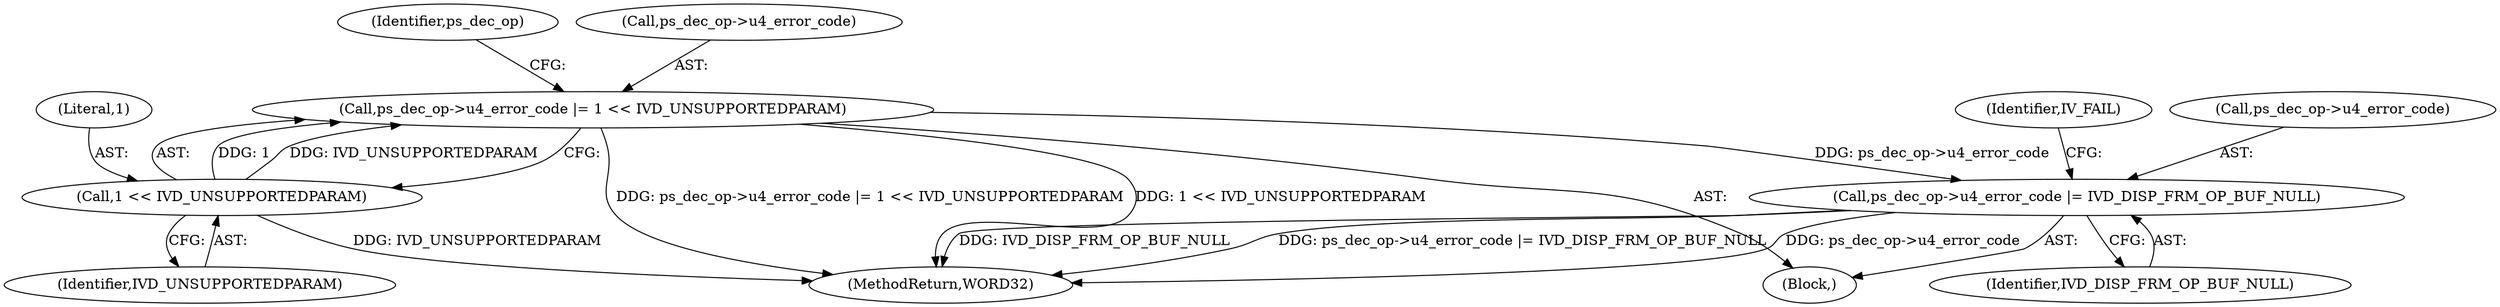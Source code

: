 digraph "0_Android_7109ce3f8f90a28ca9f0ee6e14f6ac5e414c62cf@pointer" {
"1000416" [label="(Call,ps_dec_op->u4_error_code |= 1 << IVD_UNSUPPORTEDPARAM)"];
"1000420" [label="(Call,1 << IVD_UNSUPPORTEDPARAM)"];
"1000423" [label="(Call,ps_dec_op->u4_error_code |= IVD_DISP_FRM_OP_BUF_NULL)"];
"1000416" [label="(Call,ps_dec_op->u4_error_code |= 1 << IVD_UNSUPPORTEDPARAM)"];
"1000425" [label="(Identifier,ps_dec_op)"];
"1000423" [label="(Call,ps_dec_op->u4_error_code |= IVD_DISP_FRM_OP_BUF_NULL)"];
"1000424" [label="(Call,ps_dec_op->u4_error_code)"];
"1000427" [label="(Identifier,IVD_DISP_FRM_OP_BUF_NULL)"];
"1000420" [label="(Call,1 << IVD_UNSUPPORTEDPARAM)"];
"1000429" [label="(Identifier,IV_FAIL)"];
"1000422" [label="(Identifier,IVD_UNSUPPORTEDPARAM)"];
"1002160" [label="(MethodReturn,WORD32)"];
"1000415" [label="(Block,)"];
"1000421" [label="(Literal,1)"];
"1000417" [label="(Call,ps_dec_op->u4_error_code)"];
"1000416" -> "1000415"  [label="AST: "];
"1000416" -> "1000420"  [label="CFG: "];
"1000417" -> "1000416"  [label="AST: "];
"1000420" -> "1000416"  [label="AST: "];
"1000425" -> "1000416"  [label="CFG: "];
"1000416" -> "1002160"  [label="DDG: 1 << IVD_UNSUPPORTEDPARAM"];
"1000416" -> "1002160"  [label="DDG: ps_dec_op->u4_error_code |= 1 << IVD_UNSUPPORTEDPARAM"];
"1000420" -> "1000416"  [label="DDG: 1"];
"1000420" -> "1000416"  [label="DDG: IVD_UNSUPPORTEDPARAM"];
"1000416" -> "1000423"  [label="DDG: ps_dec_op->u4_error_code"];
"1000420" -> "1000422"  [label="CFG: "];
"1000421" -> "1000420"  [label="AST: "];
"1000422" -> "1000420"  [label="AST: "];
"1000420" -> "1002160"  [label="DDG: IVD_UNSUPPORTEDPARAM"];
"1000423" -> "1000415"  [label="AST: "];
"1000423" -> "1000427"  [label="CFG: "];
"1000424" -> "1000423"  [label="AST: "];
"1000427" -> "1000423"  [label="AST: "];
"1000429" -> "1000423"  [label="CFG: "];
"1000423" -> "1002160"  [label="DDG: IVD_DISP_FRM_OP_BUF_NULL"];
"1000423" -> "1002160"  [label="DDG: ps_dec_op->u4_error_code |= IVD_DISP_FRM_OP_BUF_NULL"];
"1000423" -> "1002160"  [label="DDG: ps_dec_op->u4_error_code"];
}
